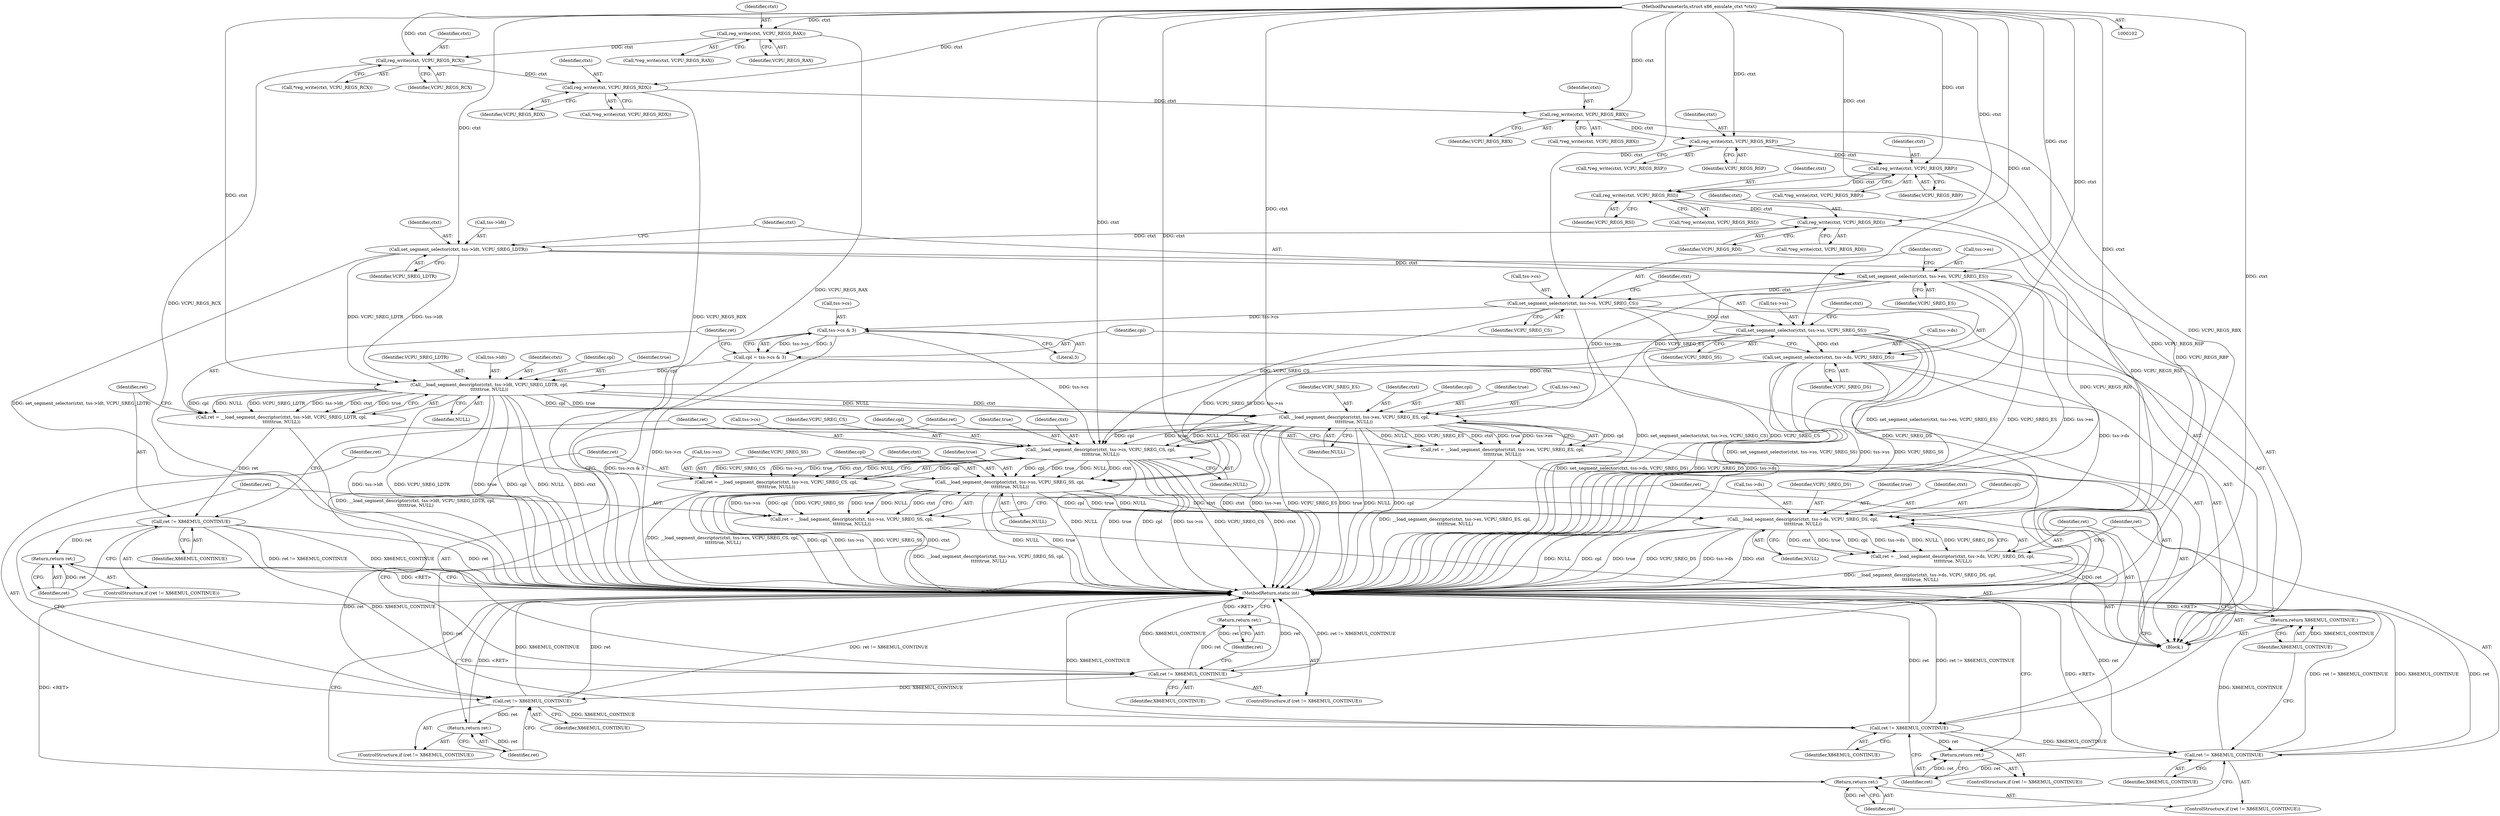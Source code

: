 digraph "0_linux_d1442d85cc30ea75f7d399474ca738e0bc96f715_4@API" {
"1000166" [label="(Call,reg_write(ctxt, VCPU_REGS_RBP))"];
"1000158" [label="(Call,reg_write(ctxt, VCPU_REGS_RSP))"];
"1000150" [label="(Call,reg_write(ctxt, VCPU_REGS_RBX))"];
"1000142" [label="(Call,reg_write(ctxt, VCPU_REGS_RDX))"];
"1000134" [label="(Call,reg_write(ctxt, VCPU_REGS_RCX))"];
"1000126" [label="(Call,reg_write(ctxt, VCPU_REGS_RAX))"];
"1000103" [label="(MethodParameterIn,struct x86_emulate_ctxt *ctxt)"];
"1000174" [label="(Call,reg_write(ctxt, VCPU_REGS_RSI))"];
"1000182" [label="(Call,reg_write(ctxt, VCPU_REGS_RDI))"];
"1000188" [label="(Call,set_segment_selector(ctxt, tss->ldt, VCPU_SREG_LDTR))"];
"1000194" [label="(Call,set_segment_selector(ctxt, tss->es, VCPU_SREG_ES))"];
"1000200" [label="(Call,set_segment_selector(ctxt, tss->cs, VCPU_SREG_CS))"];
"1000206" [label="(Call,set_segment_selector(ctxt, tss->ss, VCPU_SREG_SS))"];
"1000212" [label="(Call,set_segment_selector(ctxt, tss->ds, VCPU_SREG_DS))"];
"1000227" [label="(Call,__load_segment_descriptor(ctxt, tss->ldt, VCPU_SREG_LDTR, cpl,\n\t\t\t\t\ttrue, NULL))"];
"1000225" [label="(Call,ret = __load_segment_descriptor(ctxt, tss->ldt, VCPU_SREG_LDTR, cpl,\n\t\t\t\t\ttrue, NULL))"];
"1000237" [label="(Call,ret != X86EMUL_CONTINUE)"];
"1000240" [label="(Return,return ret;)"];
"1000254" [label="(Call,ret != X86EMUL_CONTINUE)"];
"1000257" [label="(Return,return ret;)"];
"1000271" [label="(Call,ret != X86EMUL_CONTINUE)"];
"1000274" [label="(Return,return ret;)"];
"1000288" [label="(Call,ret != X86EMUL_CONTINUE)"];
"1000291" [label="(Return,return ret;)"];
"1000305" [label="(Call,ret != X86EMUL_CONTINUE)"];
"1000308" [label="(Return,return ret;)"];
"1000310" [label="(Return,return X86EMUL_CONTINUE;)"];
"1000244" [label="(Call,__load_segment_descriptor(ctxt, tss->es, VCPU_SREG_ES, cpl,\n\t\t\t\t\ttrue, NULL))"];
"1000242" [label="(Call,ret = __load_segment_descriptor(ctxt, tss->es, VCPU_SREG_ES, cpl,\n\t\t\t\t\ttrue, NULL))"];
"1000261" [label="(Call,__load_segment_descriptor(ctxt, tss->cs, VCPU_SREG_CS, cpl,\n\t\t\t\t\ttrue, NULL))"];
"1000259" [label="(Call,ret = __load_segment_descriptor(ctxt, tss->cs, VCPU_SREG_CS, cpl,\n\t\t\t\t\ttrue, NULL))"];
"1000278" [label="(Call,__load_segment_descriptor(ctxt, tss->ss, VCPU_SREG_SS, cpl,\n\t\t\t\t\ttrue, NULL))"];
"1000276" [label="(Call,ret = __load_segment_descriptor(ctxt, tss->ss, VCPU_SREG_SS, cpl,\n\t\t\t\t\ttrue, NULL))"];
"1000295" [label="(Call,__load_segment_descriptor(ctxt, tss->ds, VCPU_SREG_DS, cpl,\n\t\t\t\t\ttrue, NULL))"];
"1000293" [label="(Call,ret = __load_segment_descriptor(ctxt, tss->ds, VCPU_SREG_DS, cpl,\n\t\t\t\t\ttrue, NULL))"];
"1000220" [label="(Call,tss->cs & 3)"];
"1000218" [label="(Call,cpl = tss->cs & 3)"];
"1000135" [label="(Identifier,ctxt)"];
"1000219" [label="(Identifier,cpl)"];
"1000263" [label="(Call,tss->cs)"];
"1000274" [label="(Return,return ret;)"];
"1000150" [label="(Call,reg_write(ctxt, VCPU_REGS_RBX))"];
"1000249" [label="(Identifier,VCPU_SREG_ES)"];
"1000272" [label="(Identifier,ret)"];
"1000245" [label="(Identifier,ctxt)"];
"1000257" [label="(Return,return ret;)"];
"1000250" [label="(Identifier,cpl)"];
"1000303" [label="(Identifier,NULL)"];
"1000213" [label="(Identifier,ctxt)"];
"1000280" [label="(Call,tss->ss)"];
"1000176" [label="(Identifier,VCPU_REGS_RSI)"];
"1000199" [label="(Identifier,VCPU_SREG_ES)"];
"1000232" [label="(Identifier,VCPU_SREG_LDTR)"];
"1000266" [label="(Identifier,VCPU_SREG_CS)"];
"1000297" [label="(Call,tss->ds)"];
"1000125" [label="(Call,*reg_write(ctxt, VCPU_REGS_RAX))"];
"1000229" [label="(Call,tss->ldt)"];
"1000291" [label="(Return,return ret;)"];
"1000165" [label="(Call,*reg_write(ctxt, VCPU_REGS_RBP))"];
"1000292" [label="(Identifier,ret)"];
"1000143" [label="(Identifier,ctxt)"];
"1000275" [label="(Identifier,ret)"];
"1000254" [label="(Call,ret != X86EMUL_CONTINUE)"];
"1000134" [label="(Call,reg_write(ctxt, VCPU_REGS_RCX))"];
"1000196" [label="(Call,tss->es)"];
"1000304" [label="(ControlStructure,if (ret != X86EMUL_CONTINUE))"];
"1000239" [label="(Identifier,X86EMUL_CONTINUE)"];
"1000312" [label="(MethodReturn,static int)"];
"1000270" [label="(ControlStructure,if (ret != X86EMUL_CONTINUE))"];
"1000278" [label="(Call,__load_segment_descriptor(ctxt, tss->ss, VCPU_SREG_SS, cpl,\n\t\t\t\t\ttrue, NULL))"];
"1000183" [label="(Identifier,ctxt)"];
"1000212" [label="(Call,set_segment_selector(ctxt, tss->ds, VCPU_SREG_DS))"];
"1000228" [label="(Identifier,ctxt)"];
"1000306" [label="(Identifier,ret)"];
"1000293" [label="(Call,ret = __load_segment_descriptor(ctxt, tss->ds, VCPU_SREG_DS, cpl,\n\t\t\t\t\ttrue, NULL))"];
"1000166" [label="(Call,reg_write(ctxt, VCPU_REGS_RBP))"];
"1000300" [label="(Identifier,VCPU_SREG_DS)"];
"1000288" [label="(Call,ret != X86EMUL_CONTINUE)"];
"1000261" [label="(Call,__load_segment_descriptor(ctxt, tss->cs, VCPU_SREG_CS, cpl,\n\t\t\t\t\ttrue, NULL))"];
"1000243" [label="(Identifier,ret)"];
"1000142" [label="(Call,reg_write(ctxt, VCPU_REGS_RDX))"];
"1000127" [label="(Identifier,ctxt)"];
"1000294" [label="(Identifier,ret)"];
"1000277" [label="(Identifier,ret)"];
"1000286" [label="(Identifier,NULL)"];
"1000211" [label="(Identifier,VCPU_SREG_SS)"];
"1000236" [label="(ControlStructure,if (ret != X86EMUL_CONTINUE))"];
"1000309" [label="(Identifier,ret)"];
"1000283" [label="(Identifier,VCPU_SREG_SS)"];
"1000167" [label="(Identifier,ctxt)"];
"1000205" [label="(Identifier,VCPU_SREG_CS)"];
"1000290" [label="(Identifier,X86EMUL_CONTINUE)"];
"1000174" [label="(Call,reg_write(ctxt, VCPU_REGS_RSI))"];
"1000149" [label="(Call,*reg_write(ctxt, VCPU_REGS_RBX))"];
"1000260" [label="(Identifier,ret)"];
"1000184" [label="(Identifier,VCPU_REGS_RDI)"];
"1000307" [label="(Identifier,X86EMUL_CONTINUE)"];
"1000190" [label="(Call,tss->ldt)"];
"1000182" [label="(Call,reg_write(ctxt, VCPU_REGS_RDI))"];
"1000141" [label="(Call,*reg_write(ctxt, VCPU_REGS_RDX))"];
"1000233" [label="(Identifier,cpl)"];
"1000284" [label="(Identifier,cpl)"];
"1000151" [label="(Identifier,ctxt)"];
"1000287" [label="(ControlStructure,if (ret != X86EMUL_CONTINUE))"];
"1000126" [label="(Call,reg_write(ctxt, VCPU_REGS_RAX))"];
"1000259" [label="(Call,ret = __load_segment_descriptor(ctxt, tss->cs, VCPU_SREG_CS, cpl,\n\t\t\t\t\ttrue, NULL))"];
"1000221" [label="(Call,tss->cs)"];
"1000244" [label="(Call,__load_segment_descriptor(ctxt, tss->es, VCPU_SREG_ES, cpl,\n\t\t\t\t\ttrue, NULL))"];
"1000207" [label="(Identifier,ctxt)"];
"1000235" [label="(Identifier,NULL)"];
"1000237" [label="(Call,ret != X86EMUL_CONTINUE)"];
"1000267" [label="(Identifier,cpl)"];
"1000251" [label="(Identifier,true)"];
"1000160" [label="(Identifier,VCPU_REGS_RSP)"];
"1000217" [label="(Identifier,VCPU_SREG_DS)"];
"1000240" [label="(Return,return ret;)"];
"1000268" [label="(Identifier,true)"];
"1000157" [label="(Call,*reg_write(ctxt, VCPU_REGS_RSP))"];
"1000224" [label="(Literal,3)"];
"1000103" [label="(MethodParameterIn,struct x86_emulate_ctxt *ctxt)"];
"1000128" [label="(Identifier,VCPU_REGS_RAX)"];
"1000295" [label="(Call,__load_segment_descriptor(ctxt, tss->ds, VCPU_SREG_DS, cpl,\n\t\t\t\t\ttrue, NULL))"];
"1000158" [label="(Call,reg_write(ctxt, VCPU_REGS_RSP))"];
"1000302" [label="(Identifier,true)"];
"1000225" [label="(Call,ret = __load_segment_descriptor(ctxt, tss->ldt, VCPU_SREG_LDTR, cpl,\n\t\t\t\t\ttrue, NULL))"];
"1000311" [label="(Identifier,X86EMUL_CONTINUE)"];
"1000201" [label="(Identifier,ctxt)"];
"1000279" [label="(Identifier,ctxt)"];
"1000189" [label="(Identifier,ctxt)"];
"1000136" [label="(Identifier,VCPU_REGS_RCX)"];
"1000256" [label="(Identifier,X86EMUL_CONTINUE)"];
"1000296" [label="(Identifier,ctxt)"];
"1000168" [label="(Identifier,VCPU_REGS_RBP)"];
"1000188" [label="(Call,set_segment_selector(ctxt, tss->ldt, VCPU_SREG_LDTR))"];
"1000200" [label="(Call,set_segment_selector(ctxt, tss->cs, VCPU_SREG_CS))"];
"1000181" [label="(Call,*reg_write(ctxt, VCPU_REGS_RDI))"];
"1000159" [label="(Identifier,ctxt)"];
"1000206" [label="(Call,set_segment_selector(ctxt, tss->ss, VCPU_SREG_SS))"];
"1000310" [label="(Return,return X86EMUL_CONTINUE;)"];
"1000195" [label="(Identifier,ctxt)"];
"1000220" [label="(Call,tss->cs & 3)"];
"1000218" [label="(Call,cpl = tss->cs & 3)"];
"1000253" [label="(ControlStructure,if (ret != X86EMUL_CONTINUE))"];
"1000144" [label="(Identifier,VCPU_REGS_RDX)"];
"1000234" [label="(Identifier,true)"];
"1000202" [label="(Call,tss->cs)"];
"1000246" [label="(Call,tss->es)"];
"1000269" [label="(Identifier,NULL)"];
"1000273" [label="(Identifier,X86EMUL_CONTINUE)"];
"1000175" [label="(Identifier,ctxt)"];
"1000194" [label="(Call,set_segment_selector(ctxt, tss->es, VCPU_SREG_ES))"];
"1000271" [label="(Call,ret != X86EMUL_CONTINUE)"];
"1000214" [label="(Call,tss->ds)"];
"1000242" [label="(Call,ret = __load_segment_descriptor(ctxt, tss->es, VCPU_SREG_ES, cpl,\n\t\t\t\t\ttrue, NULL))"];
"1000262" [label="(Identifier,ctxt)"];
"1000258" [label="(Identifier,ret)"];
"1000133" [label="(Call,*reg_write(ctxt, VCPU_REGS_RCX))"];
"1000289" [label="(Identifier,ret)"];
"1000305" [label="(Call,ret != X86EMUL_CONTINUE)"];
"1000173" [label="(Call,*reg_write(ctxt, VCPU_REGS_RSI))"];
"1000241" [label="(Identifier,ret)"];
"1000301" [label="(Identifier,cpl)"];
"1000208" [label="(Call,tss->ss)"];
"1000238" [label="(Identifier,ret)"];
"1000227" [label="(Call,__load_segment_descriptor(ctxt, tss->ldt, VCPU_SREG_LDTR, cpl,\n\t\t\t\t\ttrue, NULL))"];
"1000308" [label="(Return,return ret;)"];
"1000105" [label="(Block,)"];
"1000193" [label="(Identifier,VCPU_SREG_LDTR)"];
"1000285" [label="(Identifier,true)"];
"1000152" [label="(Identifier,VCPU_REGS_RBX)"];
"1000252" [label="(Identifier,NULL)"];
"1000276" [label="(Call,ret = __load_segment_descriptor(ctxt, tss->ss, VCPU_SREG_SS, cpl,\n\t\t\t\t\ttrue, NULL))"];
"1000226" [label="(Identifier,ret)"];
"1000255" [label="(Identifier,ret)"];
"1000166" -> "1000165"  [label="AST: "];
"1000166" -> "1000168"  [label="CFG: "];
"1000167" -> "1000166"  [label="AST: "];
"1000168" -> "1000166"  [label="AST: "];
"1000165" -> "1000166"  [label="CFG: "];
"1000166" -> "1000312"  [label="DDG: VCPU_REGS_RBP"];
"1000158" -> "1000166"  [label="DDG: ctxt"];
"1000103" -> "1000166"  [label="DDG: ctxt"];
"1000166" -> "1000174"  [label="DDG: ctxt"];
"1000158" -> "1000157"  [label="AST: "];
"1000158" -> "1000160"  [label="CFG: "];
"1000159" -> "1000158"  [label="AST: "];
"1000160" -> "1000158"  [label="AST: "];
"1000157" -> "1000158"  [label="CFG: "];
"1000158" -> "1000312"  [label="DDG: VCPU_REGS_RSP"];
"1000150" -> "1000158"  [label="DDG: ctxt"];
"1000103" -> "1000158"  [label="DDG: ctxt"];
"1000150" -> "1000149"  [label="AST: "];
"1000150" -> "1000152"  [label="CFG: "];
"1000151" -> "1000150"  [label="AST: "];
"1000152" -> "1000150"  [label="AST: "];
"1000149" -> "1000150"  [label="CFG: "];
"1000150" -> "1000312"  [label="DDG: VCPU_REGS_RBX"];
"1000142" -> "1000150"  [label="DDG: ctxt"];
"1000103" -> "1000150"  [label="DDG: ctxt"];
"1000142" -> "1000141"  [label="AST: "];
"1000142" -> "1000144"  [label="CFG: "];
"1000143" -> "1000142"  [label="AST: "];
"1000144" -> "1000142"  [label="AST: "];
"1000141" -> "1000142"  [label="CFG: "];
"1000142" -> "1000312"  [label="DDG: VCPU_REGS_RDX"];
"1000134" -> "1000142"  [label="DDG: ctxt"];
"1000103" -> "1000142"  [label="DDG: ctxt"];
"1000134" -> "1000133"  [label="AST: "];
"1000134" -> "1000136"  [label="CFG: "];
"1000135" -> "1000134"  [label="AST: "];
"1000136" -> "1000134"  [label="AST: "];
"1000133" -> "1000134"  [label="CFG: "];
"1000134" -> "1000312"  [label="DDG: VCPU_REGS_RCX"];
"1000126" -> "1000134"  [label="DDG: ctxt"];
"1000103" -> "1000134"  [label="DDG: ctxt"];
"1000126" -> "1000125"  [label="AST: "];
"1000126" -> "1000128"  [label="CFG: "];
"1000127" -> "1000126"  [label="AST: "];
"1000128" -> "1000126"  [label="AST: "];
"1000125" -> "1000126"  [label="CFG: "];
"1000126" -> "1000312"  [label="DDG: VCPU_REGS_RAX"];
"1000103" -> "1000126"  [label="DDG: ctxt"];
"1000103" -> "1000102"  [label="AST: "];
"1000103" -> "1000312"  [label="DDG: ctxt"];
"1000103" -> "1000174"  [label="DDG: ctxt"];
"1000103" -> "1000182"  [label="DDG: ctxt"];
"1000103" -> "1000188"  [label="DDG: ctxt"];
"1000103" -> "1000194"  [label="DDG: ctxt"];
"1000103" -> "1000200"  [label="DDG: ctxt"];
"1000103" -> "1000206"  [label="DDG: ctxt"];
"1000103" -> "1000212"  [label="DDG: ctxt"];
"1000103" -> "1000227"  [label="DDG: ctxt"];
"1000103" -> "1000244"  [label="DDG: ctxt"];
"1000103" -> "1000261"  [label="DDG: ctxt"];
"1000103" -> "1000278"  [label="DDG: ctxt"];
"1000103" -> "1000295"  [label="DDG: ctxt"];
"1000174" -> "1000173"  [label="AST: "];
"1000174" -> "1000176"  [label="CFG: "];
"1000175" -> "1000174"  [label="AST: "];
"1000176" -> "1000174"  [label="AST: "];
"1000173" -> "1000174"  [label="CFG: "];
"1000174" -> "1000312"  [label="DDG: VCPU_REGS_RSI"];
"1000174" -> "1000182"  [label="DDG: ctxt"];
"1000182" -> "1000181"  [label="AST: "];
"1000182" -> "1000184"  [label="CFG: "];
"1000183" -> "1000182"  [label="AST: "];
"1000184" -> "1000182"  [label="AST: "];
"1000181" -> "1000182"  [label="CFG: "];
"1000182" -> "1000312"  [label="DDG: VCPU_REGS_RDI"];
"1000182" -> "1000188"  [label="DDG: ctxt"];
"1000188" -> "1000105"  [label="AST: "];
"1000188" -> "1000193"  [label="CFG: "];
"1000189" -> "1000188"  [label="AST: "];
"1000190" -> "1000188"  [label="AST: "];
"1000193" -> "1000188"  [label="AST: "];
"1000195" -> "1000188"  [label="CFG: "];
"1000188" -> "1000312"  [label="DDG: set_segment_selector(ctxt, tss->ldt, VCPU_SREG_LDTR)"];
"1000188" -> "1000194"  [label="DDG: ctxt"];
"1000188" -> "1000227"  [label="DDG: tss->ldt"];
"1000188" -> "1000227"  [label="DDG: VCPU_SREG_LDTR"];
"1000194" -> "1000105"  [label="AST: "];
"1000194" -> "1000199"  [label="CFG: "];
"1000195" -> "1000194"  [label="AST: "];
"1000196" -> "1000194"  [label="AST: "];
"1000199" -> "1000194"  [label="AST: "];
"1000201" -> "1000194"  [label="CFG: "];
"1000194" -> "1000312"  [label="DDG: set_segment_selector(ctxt, tss->es, VCPU_SREG_ES)"];
"1000194" -> "1000312"  [label="DDG: VCPU_SREG_ES"];
"1000194" -> "1000312"  [label="DDG: tss->es"];
"1000194" -> "1000200"  [label="DDG: ctxt"];
"1000194" -> "1000244"  [label="DDG: tss->es"];
"1000194" -> "1000244"  [label="DDG: VCPU_SREG_ES"];
"1000200" -> "1000105"  [label="AST: "];
"1000200" -> "1000205"  [label="CFG: "];
"1000201" -> "1000200"  [label="AST: "];
"1000202" -> "1000200"  [label="AST: "];
"1000205" -> "1000200"  [label="AST: "];
"1000207" -> "1000200"  [label="CFG: "];
"1000200" -> "1000312"  [label="DDG: set_segment_selector(ctxt, tss->cs, VCPU_SREG_CS)"];
"1000200" -> "1000312"  [label="DDG: VCPU_SREG_CS"];
"1000200" -> "1000206"  [label="DDG: ctxt"];
"1000200" -> "1000220"  [label="DDG: tss->cs"];
"1000200" -> "1000261"  [label="DDG: VCPU_SREG_CS"];
"1000206" -> "1000105"  [label="AST: "];
"1000206" -> "1000211"  [label="CFG: "];
"1000207" -> "1000206"  [label="AST: "];
"1000208" -> "1000206"  [label="AST: "];
"1000211" -> "1000206"  [label="AST: "];
"1000213" -> "1000206"  [label="CFG: "];
"1000206" -> "1000312"  [label="DDG: set_segment_selector(ctxt, tss->ss, VCPU_SREG_SS)"];
"1000206" -> "1000312"  [label="DDG: tss->ss"];
"1000206" -> "1000312"  [label="DDG: VCPU_SREG_SS"];
"1000206" -> "1000212"  [label="DDG: ctxt"];
"1000206" -> "1000278"  [label="DDG: tss->ss"];
"1000206" -> "1000278"  [label="DDG: VCPU_SREG_SS"];
"1000212" -> "1000105"  [label="AST: "];
"1000212" -> "1000217"  [label="CFG: "];
"1000213" -> "1000212"  [label="AST: "];
"1000214" -> "1000212"  [label="AST: "];
"1000217" -> "1000212"  [label="AST: "];
"1000219" -> "1000212"  [label="CFG: "];
"1000212" -> "1000312"  [label="DDG: VCPU_SREG_DS"];
"1000212" -> "1000312"  [label="DDG: tss->ds"];
"1000212" -> "1000312"  [label="DDG: set_segment_selector(ctxt, tss->ds, VCPU_SREG_DS)"];
"1000212" -> "1000227"  [label="DDG: ctxt"];
"1000212" -> "1000295"  [label="DDG: tss->ds"];
"1000212" -> "1000295"  [label="DDG: VCPU_SREG_DS"];
"1000227" -> "1000225"  [label="AST: "];
"1000227" -> "1000235"  [label="CFG: "];
"1000228" -> "1000227"  [label="AST: "];
"1000229" -> "1000227"  [label="AST: "];
"1000232" -> "1000227"  [label="AST: "];
"1000233" -> "1000227"  [label="AST: "];
"1000234" -> "1000227"  [label="AST: "];
"1000235" -> "1000227"  [label="AST: "];
"1000225" -> "1000227"  [label="CFG: "];
"1000227" -> "1000312"  [label="DDG: cpl"];
"1000227" -> "1000312"  [label="DDG: NULL"];
"1000227" -> "1000312"  [label="DDG: ctxt"];
"1000227" -> "1000312"  [label="DDG: tss->ldt"];
"1000227" -> "1000312"  [label="DDG: VCPU_SREG_LDTR"];
"1000227" -> "1000312"  [label="DDG: true"];
"1000227" -> "1000225"  [label="DDG: cpl"];
"1000227" -> "1000225"  [label="DDG: NULL"];
"1000227" -> "1000225"  [label="DDG: VCPU_SREG_LDTR"];
"1000227" -> "1000225"  [label="DDG: tss->ldt"];
"1000227" -> "1000225"  [label="DDG: ctxt"];
"1000227" -> "1000225"  [label="DDG: true"];
"1000218" -> "1000227"  [label="DDG: cpl"];
"1000227" -> "1000244"  [label="DDG: ctxt"];
"1000227" -> "1000244"  [label="DDG: cpl"];
"1000227" -> "1000244"  [label="DDG: true"];
"1000227" -> "1000244"  [label="DDG: NULL"];
"1000225" -> "1000105"  [label="AST: "];
"1000226" -> "1000225"  [label="AST: "];
"1000238" -> "1000225"  [label="CFG: "];
"1000225" -> "1000312"  [label="DDG: __load_segment_descriptor(ctxt, tss->ldt, VCPU_SREG_LDTR, cpl,\n\t\t\t\t\ttrue, NULL)"];
"1000225" -> "1000237"  [label="DDG: ret"];
"1000237" -> "1000236"  [label="AST: "];
"1000237" -> "1000239"  [label="CFG: "];
"1000238" -> "1000237"  [label="AST: "];
"1000239" -> "1000237"  [label="AST: "];
"1000241" -> "1000237"  [label="CFG: "];
"1000243" -> "1000237"  [label="CFG: "];
"1000237" -> "1000312"  [label="DDG: ret != X86EMUL_CONTINUE"];
"1000237" -> "1000312"  [label="DDG: X86EMUL_CONTINUE"];
"1000237" -> "1000312"  [label="DDG: ret"];
"1000237" -> "1000240"  [label="DDG: ret"];
"1000237" -> "1000254"  [label="DDG: X86EMUL_CONTINUE"];
"1000240" -> "1000236"  [label="AST: "];
"1000240" -> "1000241"  [label="CFG: "];
"1000241" -> "1000240"  [label="AST: "];
"1000312" -> "1000240"  [label="CFG: "];
"1000240" -> "1000312"  [label="DDG: <RET>"];
"1000241" -> "1000240"  [label="DDG: ret"];
"1000254" -> "1000253"  [label="AST: "];
"1000254" -> "1000256"  [label="CFG: "];
"1000255" -> "1000254"  [label="AST: "];
"1000256" -> "1000254"  [label="AST: "];
"1000258" -> "1000254"  [label="CFG: "];
"1000260" -> "1000254"  [label="CFG: "];
"1000254" -> "1000312"  [label="DDG: ret"];
"1000254" -> "1000312"  [label="DDG: ret != X86EMUL_CONTINUE"];
"1000254" -> "1000312"  [label="DDG: X86EMUL_CONTINUE"];
"1000242" -> "1000254"  [label="DDG: ret"];
"1000254" -> "1000257"  [label="DDG: ret"];
"1000254" -> "1000271"  [label="DDG: X86EMUL_CONTINUE"];
"1000257" -> "1000253"  [label="AST: "];
"1000257" -> "1000258"  [label="CFG: "];
"1000258" -> "1000257"  [label="AST: "];
"1000312" -> "1000257"  [label="CFG: "];
"1000257" -> "1000312"  [label="DDG: <RET>"];
"1000258" -> "1000257"  [label="DDG: ret"];
"1000271" -> "1000270"  [label="AST: "];
"1000271" -> "1000273"  [label="CFG: "];
"1000272" -> "1000271"  [label="AST: "];
"1000273" -> "1000271"  [label="AST: "];
"1000275" -> "1000271"  [label="CFG: "];
"1000277" -> "1000271"  [label="CFG: "];
"1000271" -> "1000312"  [label="DDG: X86EMUL_CONTINUE"];
"1000271" -> "1000312"  [label="DDG: ret"];
"1000271" -> "1000312"  [label="DDG: ret != X86EMUL_CONTINUE"];
"1000259" -> "1000271"  [label="DDG: ret"];
"1000271" -> "1000274"  [label="DDG: ret"];
"1000271" -> "1000288"  [label="DDG: X86EMUL_CONTINUE"];
"1000274" -> "1000270"  [label="AST: "];
"1000274" -> "1000275"  [label="CFG: "];
"1000275" -> "1000274"  [label="AST: "];
"1000312" -> "1000274"  [label="CFG: "];
"1000274" -> "1000312"  [label="DDG: <RET>"];
"1000275" -> "1000274"  [label="DDG: ret"];
"1000288" -> "1000287"  [label="AST: "];
"1000288" -> "1000290"  [label="CFG: "];
"1000289" -> "1000288"  [label="AST: "];
"1000290" -> "1000288"  [label="AST: "];
"1000292" -> "1000288"  [label="CFG: "];
"1000294" -> "1000288"  [label="CFG: "];
"1000288" -> "1000312"  [label="DDG: X86EMUL_CONTINUE"];
"1000288" -> "1000312"  [label="DDG: ret"];
"1000288" -> "1000312"  [label="DDG: ret != X86EMUL_CONTINUE"];
"1000276" -> "1000288"  [label="DDG: ret"];
"1000288" -> "1000291"  [label="DDG: ret"];
"1000288" -> "1000305"  [label="DDG: X86EMUL_CONTINUE"];
"1000291" -> "1000287"  [label="AST: "];
"1000291" -> "1000292"  [label="CFG: "];
"1000292" -> "1000291"  [label="AST: "];
"1000312" -> "1000291"  [label="CFG: "];
"1000291" -> "1000312"  [label="DDG: <RET>"];
"1000292" -> "1000291"  [label="DDG: ret"];
"1000305" -> "1000304"  [label="AST: "];
"1000305" -> "1000307"  [label="CFG: "];
"1000306" -> "1000305"  [label="AST: "];
"1000307" -> "1000305"  [label="AST: "];
"1000309" -> "1000305"  [label="CFG: "];
"1000311" -> "1000305"  [label="CFG: "];
"1000305" -> "1000312"  [label="DDG: ret != X86EMUL_CONTINUE"];
"1000305" -> "1000312"  [label="DDG: X86EMUL_CONTINUE"];
"1000305" -> "1000312"  [label="DDG: ret"];
"1000293" -> "1000305"  [label="DDG: ret"];
"1000305" -> "1000308"  [label="DDG: ret"];
"1000305" -> "1000310"  [label="DDG: X86EMUL_CONTINUE"];
"1000308" -> "1000304"  [label="AST: "];
"1000308" -> "1000309"  [label="CFG: "];
"1000309" -> "1000308"  [label="AST: "];
"1000312" -> "1000308"  [label="CFG: "];
"1000308" -> "1000312"  [label="DDG: <RET>"];
"1000309" -> "1000308"  [label="DDG: ret"];
"1000310" -> "1000105"  [label="AST: "];
"1000310" -> "1000311"  [label="CFG: "];
"1000311" -> "1000310"  [label="AST: "];
"1000312" -> "1000310"  [label="CFG: "];
"1000310" -> "1000312"  [label="DDG: <RET>"];
"1000311" -> "1000310"  [label="DDG: X86EMUL_CONTINUE"];
"1000244" -> "1000242"  [label="AST: "];
"1000244" -> "1000252"  [label="CFG: "];
"1000245" -> "1000244"  [label="AST: "];
"1000246" -> "1000244"  [label="AST: "];
"1000249" -> "1000244"  [label="AST: "];
"1000250" -> "1000244"  [label="AST: "];
"1000251" -> "1000244"  [label="AST: "];
"1000252" -> "1000244"  [label="AST: "];
"1000242" -> "1000244"  [label="CFG: "];
"1000244" -> "1000312"  [label="DDG: true"];
"1000244" -> "1000312"  [label="DDG: NULL"];
"1000244" -> "1000312"  [label="DDG: cpl"];
"1000244" -> "1000312"  [label="DDG: ctxt"];
"1000244" -> "1000312"  [label="DDG: tss->es"];
"1000244" -> "1000312"  [label="DDG: VCPU_SREG_ES"];
"1000244" -> "1000242"  [label="DDG: cpl"];
"1000244" -> "1000242"  [label="DDG: NULL"];
"1000244" -> "1000242"  [label="DDG: VCPU_SREG_ES"];
"1000244" -> "1000242"  [label="DDG: ctxt"];
"1000244" -> "1000242"  [label="DDG: true"];
"1000244" -> "1000242"  [label="DDG: tss->es"];
"1000244" -> "1000261"  [label="DDG: ctxt"];
"1000244" -> "1000261"  [label="DDG: cpl"];
"1000244" -> "1000261"  [label="DDG: true"];
"1000244" -> "1000261"  [label="DDG: NULL"];
"1000242" -> "1000105"  [label="AST: "];
"1000243" -> "1000242"  [label="AST: "];
"1000255" -> "1000242"  [label="CFG: "];
"1000242" -> "1000312"  [label="DDG: __load_segment_descriptor(ctxt, tss->es, VCPU_SREG_ES, cpl,\n\t\t\t\t\ttrue, NULL)"];
"1000261" -> "1000259"  [label="AST: "];
"1000261" -> "1000269"  [label="CFG: "];
"1000262" -> "1000261"  [label="AST: "];
"1000263" -> "1000261"  [label="AST: "];
"1000266" -> "1000261"  [label="AST: "];
"1000267" -> "1000261"  [label="AST: "];
"1000268" -> "1000261"  [label="AST: "];
"1000269" -> "1000261"  [label="AST: "];
"1000259" -> "1000261"  [label="CFG: "];
"1000261" -> "1000312"  [label="DDG: NULL"];
"1000261" -> "1000312"  [label="DDG: true"];
"1000261" -> "1000312"  [label="DDG: cpl"];
"1000261" -> "1000312"  [label="DDG: tss->cs"];
"1000261" -> "1000312"  [label="DDG: VCPU_SREG_CS"];
"1000261" -> "1000312"  [label="DDG: ctxt"];
"1000261" -> "1000259"  [label="DDG: cpl"];
"1000261" -> "1000259"  [label="DDG: VCPU_SREG_CS"];
"1000261" -> "1000259"  [label="DDG: tss->cs"];
"1000261" -> "1000259"  [label="DDG: true"];
"1000261" -> "1000259"  [label="DDG: ctxt"];
"1000261" -> "1000259"  [label="DDG: NULL"];
"1000220" -> "1000261"  [label="DDG: tss->cs"];
"1000261" -> "1000278"  [label="DDG: ctxt"];
"1000261" -> "1000278"  [label="DDG: cpl"];
"1000261" -> "1000278"  [label="DDG: true"];
"1000261" -> "1000278"  [label="DDG: NULL"];
"1000259" -> "1000105"  [label="AST: "];
"1000260" -> "1000259"  [label="AST: "];
"1000272" -> "1000259"  [label="CFG: "];
"1000259" -> "1000312"  [label="DDG: __load_segment_descriptor(ctxt, tss->cs, VCPU_SREG_CS, cpl,\n\t\t\t\t\ttrue, NULL)"];
"1000278" -> "1000276"  [label="AST: "];
"1000278" -> "1000286"  [label="CFG: "];
"1000279" -> "1000278"  [label="AST: "];
"1000280" -> "1000278"  [label="AST: "];
"1000283" -> "1000278"  [label="AST: "];
"1000284" -> "1000278"  [label="AST: "];
"1000285" -> "1000278"  [label="AST: "];
"1000286" -> "1000278"  [label="AST: "];
"1000276" -> "1000278"  [label="CFG: "];
"1000278" -> "1000312"  [label="DDG: NULL"];
"1000278" -> "1000312"  [label="DDG: true"];
"1000278" -> "1000312"  [label="DDG: cpl"];
"1000278" -> "1000312"  [label="DDG: tss->ss"];
"1000278" -> "1000312"  [label="DDG: VCPU_SREG_SS"];
"1000278" -> "1000312"  [label="DDG: ctxt"];
"1000278" -> "1000276"  [label="DDG: tss->ss"];
"1000278" -> "1000276"  [label="DDG: cpl"];
"1000278" -> "1000276"  [label="DDG: VCPU_SREG_SS"];
"1000278" -> "1000276"  [label="DDG: true"];
"1000278" -> "1000276"  [label="DDG: NULL"];
"1000278" -> "1000276"  [label="DDG: ctxt"];
"1000278" -> "1000295"  [label="DDG: ctxt"];
"1000278" -> "1000295"  [label="DDG: cpl"];
"1000278" -> "1000295"  [label="DDG: true"];
"1000278" -> "1000295"  [label="DDG: NULL"];
"1000276" -> "1000105"  [label="AST: "];
"1000277" -> "1000276"  [label="AST: "];
"1000289" -> "1000276"  [label="CFG: "];
"1000276" -> "1000312"  [label="DDG: __load_segment_descriptor(ctxt, tss->ss, VCPU_SREG_SS, cpl,\n\t\t\t\t\ttrue, NULL)"];
"1000295" -> "1000293"  [label="AST: "];
"1000295" -> "1000303"  [label="CFG: "];
"1000296" -> "1000295"  [label="AST: "];
"1000297" -> "1000295"  [label="AST: "];
"1000300" -> "1000295"  [label="AST: "];
"1000301" -> "1000295"  [label="AST: "];
"1000302" -> "1000295"  [label="AST: "];
"1000303" -> "1000295"  [label="AST: "];
"1000293" -> "1000295"  [label="CFG: "];
"1000295" -> "1000312"  [label="DDG: ctxt"];
"1000295" -> "1000312"  [label="DDG: NULL"];
"1000295" -> "1000312"  [label="DDG: cpl"];
"1000295" -> "1000312"  [label="DDG: true"];
"1000295" -> "1000312"  [label="DDG: VCPU_SREG_DS"];
"1000295" -> "1000312"  [label="DDG: tss->ds"];
"1000295" -> "1000293"  [label="DDG: ctxt"];
"1000295" -> "1000293"  [label="DDG: true"];
"1000295" -> "1000293"  [label="DDG: cpl"];
"1000295" -> "1000293"  [label="DDG: tss->ds"];
"1000295" -> "1000293"  [label="DDG: NULL"];
"1000295" -> "1000293"  [label="DDG: VCPU_SREG_DS"];
"1000293" -> "1000105"  [label="AST: "];
"1000294" -> "1000293"  [label="AST: "];
"1000306" -> "1000293"  [label="CFG: "];
"1000293" -> "1000312"  [label="DDG: __load_segment_descriptor(ctxt, tss->ds, VCPU_SREG_DS, cpl,\n\t\t\t\t\ttrue, NULL)"];
"1000220" -> "1000218"  [label="AST: "];
"1000220" -> "1000224"  [label="CFG: "];
"1000221" -> "1000220"  [label="AST: "];
"1000224" -> "1000220"  [label="AST: "];
"1000218" -> "1000220"  [label="CFG: "];
"1000220" -> "1000312"  [label="DDG: tss->cs"];
"1000220" -> "1000218"  [label="DDG: tss->cs"];
"1000220" -> "1000218"  [label="DDG: 3"];
"1000218" -> "1000105"  [label="AST: "];
"1000219" -> "1000218"  [label="AST: "];
"1000226" -> "1000218"  [label="CFG: "];
"1000218" -> "1000312"  [label="DDG: tss->cs & 3"];
}

